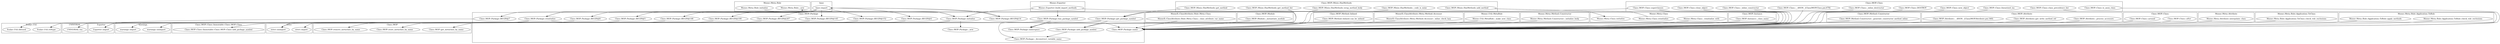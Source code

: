 digraph {
graph [overlap=false]
subgraph cluster_Moose_Meta_Role_Application_ToRole {
	label="Moose::Meta::Role::Application::ToRole";
	"Moose::Meta::Role::Application::ToRole::check_role_exclusions";
	"Moose::Meta::Role::Application::ToRole::apply_methods";
}
subgraph cluster_MooseX_ClassAttribute_Role_Meta_Class {
	label="MooseX::ClassAttribute::Role::Meta::Class";
	"MooseX::ClassAttribute::Role::Meta::Class::_class_attribute_var_name";
}
subgraph cluster_Class_MOP_Module {
	label="Class::MOP::Module";
	"Class::MOP::Module::_instantiate_module";
}
subgraph cluster_warnings {
	label="warnings";
	"warnings::unimport";
	"warnings::import";
}
subgraph cluster_Moose_Exporter {
	label="Moose::Exporter";
	"Moose::Exporter::build_import_methods";
}
subgraph cluster_Class_MOP_Mixin_HasMethods {
	label="Class::MOP::Mixin::HasMethods";
	"Class::MOP::Mixin::HasMethods::_code_is_mine";
	"Class::MOP::Mixin::HasMethods::add_method";
	"Class::MOP::Mixin::HasMethods::get_method_list";
	"Class::MOP::Mixin::HasMethods::wrap_method_body";
	"Class::MOP::Mixin::HasMethods::get_method";
}
subgraph cluster_Moose_Meta_Role {
	label="Moose::Meta::Role";
	"Moose::Meta::Role::_new";
	"Moose::Meta::Role::initialize";
}
subgraph cluster_Class_MOP_Method_Inlined {
	label="Class::MOP::Method::Inlined";
	"Class::MOP::Method::Inlined::can_be_inlined";
}
subgraph cluster_MooseX_ClassAttribute_Meta_Method_Accessor {
	label="MooseX::ClassAttribute::Meta::Method::Accessor";
	"MooseX::ClassAttribute::Meta::Method::Accessor::_inline_check_lazy";
}
subgraph cluster_Moose_Util_MetaRole {
	label="Moose::Util::MetaRole";
	"Moose::Util::MetaRole::_make_new_class";
}
subgraph cluster_Moose_Meta_Method_Constructor {
	label="Moose::Meta::Method::Constructor";
	"Moose::Meta::Method::Constructor::_initialize_body";
}
subgraph cluster_Scalar_Util {
	label="Scalar::Util";
	"Scalar::Util::reftype";
	"Scalar::Util::blessed";
}
subgraph cluster_UNIVERSAL {
	label="UNIVERSAL";
	"UNIVERSAL::isa";
}
subgraph cluster_Moose_Meta_Class {
	label="Moose::Meta::Class";
	"Moose::Meta::Class::_reinitialize_with";
	"Moose::Meta::Class::reinitialize";
	"Moose::Meta::Class::initialize";
}
subgraph cluster_base {
	label="base";
	"base::import";
}
subgraph cluster_strict {
	label="strict";
	"strict::import";
	"strict::unimport";
}
subgraph cluster_Class_MOP_Instance {
	label="Class::MOP::Instance";
	"Class::MOP::Instance::_class_name";
}
subgraph cluster_Class_MOP_Class {
	label="Class::MOP::Class";
	"Class::MOP::Class::linearized_isa";
	"Class::MOP::Class::class_precedence_list";
	"Class::MOP::Class::is_anon_class";
	"Class::MOP::Class::clone_object";
	"Class::MOP::Class::_inline_constructor";
	"Class::MOP::Class::__ANON__[Class/MOP/Class.pm:678]";
	"Class::MOP::Class::superclasses";
	"Class::MOP::Class::_inline_destructor";
	"Class::MOP::Class::DESTROY";
	"Class::MOP::Class::new_object";
}
subgraph cluster_Class_MOP {
	label="Class::MOP";
	"Class::MOP::store_metaclass_by_name";
	"Class::MOP::get_metaclass_by_name";
	"Class::MOP::remove_metaclass_by_name";
}
subgraph cluster_Class_MOP_Method_Constructor {
	label="Class::MOP::Method::Constructor";
	"Class::MOP::Method::Constructor::_generate_constructor_method_inline";
}
subgraph cluster_Exporter {
	label="Exporter";
	"Exporter::import";
}
subgraph cluster_Class_MOP_Class_Immutable_Class_MOP_Class {
	label="Class::MOP::Class::Immutable::Class::MOP::Class";
	"Class::MOP::Class::Immutable::Class::MOP::Class::add_package_symbol";
}
subgraph cluster_Class_MOP_Attribute {
	label="Class::MOP::Attribute";
	"Class::MOP::Attribute::_process_accessors";
	"Class::MOP::Attribute::get_write_method_ref";
	"Class::MOP::Attribute::__ANON__[Class/MOP/Attribute.pm:340]";
}
subgraph cluster_Class_MOP_Class_ {
	label="Class::MOP::Class:";
	"Class::MOP::Class:::after";
	"Class::MOP::Class:::around";
}
subgraph cluster_Class_MOP_Package {
	label="Class::MOP::Package";
	"Class::MOP::Package::namespace";
	"Class::MOP::Package::get_package_symbol";
	"Class::MOP::Package::BEGIN@207";
	"Class::MOP::Package::_deconstruct_variable_name";
	"Class::MOP::Package::initialize";
	"Class::MOP::Package::reinitialize";
	"Class::MOP::Package::BEGIN@8";
	"Class::MOP::Package::BEGIN@100";
	"Class::MOP::Package::has_package_symbol";
	"Class::MOP::Package::BEGIN@152";
	"Class::MOP::Package::BEGIN@145";
	"Class::MOP::Package::_new";
	"Class::MOP::Package::BEGIN@7";
	"Class::MOP::Package::BEGIN@5";
	"Class::MOP::Package::add_package_symbol";
	"Class::MOP::Package::name";
	"Class::MOP::Package::BEGIN@14";
	"Class::MOP::Package::BEGIN@146";
	"Class::MOP::Package::BEGIN@4";
}
subgraph cluster_Moose_Meta_Attribute {
	label="Moose::Meta::Attribute";
	"Moose::Meta::Attribute::interpolate_class";
}
subgraph cluster_Moose_Meta_Role_Application_ToClass {
	label="Moose::Meta::Role::Application::ToClass";
	"Moose::Meta::Role::Application::ToClass::check_role_exclusions";
}
"Class::MOP::Mixin::HasMethods::get_method_list" -> "Class::MOP::Package::namespace";
"Class::MOP::Package::get_package_symbol" -> "Class::MOP::Package::namespace";
"Class::MOP::Package::has_package_symbol" -> "Class::MOP::Package::namespace";
"base::import" -> "Class::MOP::Package::BEGIN@100";
"base::import" -> "Class::MOP::Package::BEGIN@145";
"base::import" -> "Class::MOP::Package::BEGIN@7";
"Class::MOP::Package::BEGIN@146" -> "warnings::unimport";
"Class::MOP::Package::BEGIN@7" -> "Exporter::import";
"Class::MOP::Package::BEGIN@8" -> "Exporter::import";
"base::import" -> "Class::MOP::Package::BEGIN@207";
"Moose::Meta::Class::reinitialize" -> "Class::MOP::Package::reinitialize";
"base::import" -> "Class::MOP::Package::BEGIN@8";
"Class::MOP::Package::reinitialize" -> "Scalar::Util::blessed";
"base::import" -> "Class::MOP::Package::BEGIN@152";
"Class::MOP::Package::initialize" -> "Class::MOP::store_metaclass_by_name";
"Class::MOP::Package::get_package_symbol" -> "Class::MOP::Class::Immutable::Class::MOP::Class::add_package_symbol";
"Class::MOP::Package::add_package_symbol" -> "Class::MOP::Package::_deconstruct_variable_name";
"Class::MOP::Package::has_package_symbol" -> "Class::MOP::Package::_deconstruct_variable_name";
"Moose::Exporter::build_import_methods" -> "Class::MOP::Package::initialize";
"Moose::Meta::Role::initialize" -> "Class::MOP::Package::initialize";
"base::import" -> "Class::MOP::Package::BEGIN@5";
"Class::MOP::Package::reinitialize" -> "Moose::Meta::Class::initialize";
"Moose::Exporter::build_import_methods" -> "Class::MOP::Package::has_package_symbol";
"Class::MOP::Package::reinitialize" -> "Class::MOP::remove_metaclass_by_name";
"Class::MOP::Mixin::HasMethods::add_method" -> "Class::MOP::Package::add_package_symbol";
"Class::MOP::Package::get_package_symbol" -> "Class::MOP::Package::add_package_symbol";
"Class::MOP::Class:::around" -> "Class::MOP::Package::add_package_symbol";
"Moose::Exporter::build_import_methods" -> "Class::MOP::Package::add_package_symbol";
"Class::MOP::Package::has_package_symbol" -> "Scalar::Util::reftype";
"base::import" -> "Class::MOP::Package::BEGIN@146";
"Class::MOP::Package::BEGIN@100" -> "strict::unimport";
"Class::MOP::Package::BEGIN@145" -> "strict::unimport";
"Class::MOP::Package::BEGIN@207" -> "strict::unimport";
"Class::MOP::Package::BEGIN@152" -> "strict::unimport";
"Class::MOP::Package::BEGIN@14" -> "base::import";
"Class::MOP::Package::reinitialize" -> "UNIVERSAL::isa";
"Class::MOP::Package::BEGIN@5" -> "warnings::import";
"Class::MOP::Class::superclasses" -> "Class::MOP::Package::get_package_symbol";
"Class::MOP::Mixin::HasMethods::get_method" -> "Class::MOP::Package::get_package_symbol";
"Class::MOP::Package::initialize" -> "Moose::Meta::Role::_new";
"Class::MOP::Package::initialize" -> "Class::MOP::get_metaclass_by_name";
"Class::MOP::Package::initialize" -> "Class::MOP::Package::_new";
"Class::MOP::Class::linearized_isa" -> "Class::MOP::Package::name";
"Moose::Meta::Method::Constructor::_initialize_body" -> "Class::MOP::Package::name";
"Class::MOP::Class:::after" -> "Class::MOP::Package::name";
"MooseX::ClassAttribute::Meta::Method::Accessor::_inline_check_lazy" -> "Class::MOP::Package::name";
"Class::MOP::Class::class_precedence_list" -> "Class::MOP::Package::name";
"Moose::Meta::Role::Application::ToClass::check_role_exclusions" -> "Class::MOP::Package::name";
"Class::MOP::Instance::_class_name" -> "Class::MOP::Package::name";
"Class::MOP::Class::clone_object" -> "Class::MOP::Package::name";
"Class::MOP::Class::is_anon_class" -> "Class::MOP::Package::name";
"Class::MOP::Class::_inline_constructor" -> "Class::MOP::Package::name";
"Class::MOP::Package::reinitialize" -> "Class::MOP::Package::name";
"Class::MOP::Module::_instantiate_module" -> "Class::MOP::Package::name";
"Class::MOP::Attribute::__ANON__[Class/MOP/Attribute.pm:340]" -> "Class::MOP::Package::name";
"Class::MOP::Class::_inline_destructor" -> "Class::MOP::Package::name";
"Class::MOP::Mixin::HasMethods::wrap_method_body" -> "Class::MOP::Package::name";
"Moose::Meta::Attribute::interpolate_class" -> "Class::MOP::Package::name";
"Moose::Meta::Role::Application::ToRole::check_role_exclusions" -> "Class::MOP::Package::name";
"Moose::Meta::Role::Application::ToRole::apply_methods" -> "Class::MOP::Package::name";
"MooseX::ClassAttribute::Role::Meta::Class::_class_attribute_var_name" -> "Class::MOP::Package::name";
"Moose::Meta::Class::_reinitialize_with" -> "Class::MOP::Package::name";
"Class::MOP::Method::Constructor::_generate_constructor_method_inline" -> "Class::MOP::Package::name";
"Class::MOP::Mixin::HasMethods::_code_is_mine" -> "Class::MOP::Package::name";
"Class::MOP::Attribute::_process_accessors" -> "Class::MOP::Package::name";
"Class::MOP::Class::__ANON__[Class/MOP/Class.pm:678]" -> "Class::MOP::Package::name";
"Moose::Util::MetaRole::_make_new_class" -> "Class::MOP::Package::name";
"Class::MOP::Mixin::HasMethods::add_method" -> "Class::MOP::Package::name";
"Class::MOP::Attribute::get_write_method_ref" -> "Class::MOP::Package::name";
"Class::MOP::Class::superclasses" -> "Class::MOP::Package::name";
"Class::MOP::Method::Inlined::can_be_inlined" -> "Class::MOP::Package::name";
"Class::MOP::Class::new_object" -> "Class::MOP::Package::name";
"Class::MOP::Class::DESTROY" -> "Class::MOP::Package::name";
"base::import" -> "Class::MOP::Package::BEGIN@14";
"Class::MOP::Package::BEGIN@4" -> "strict::import";
"base::import" -> "Class::MOP::Package::BEGIN@4";
}

